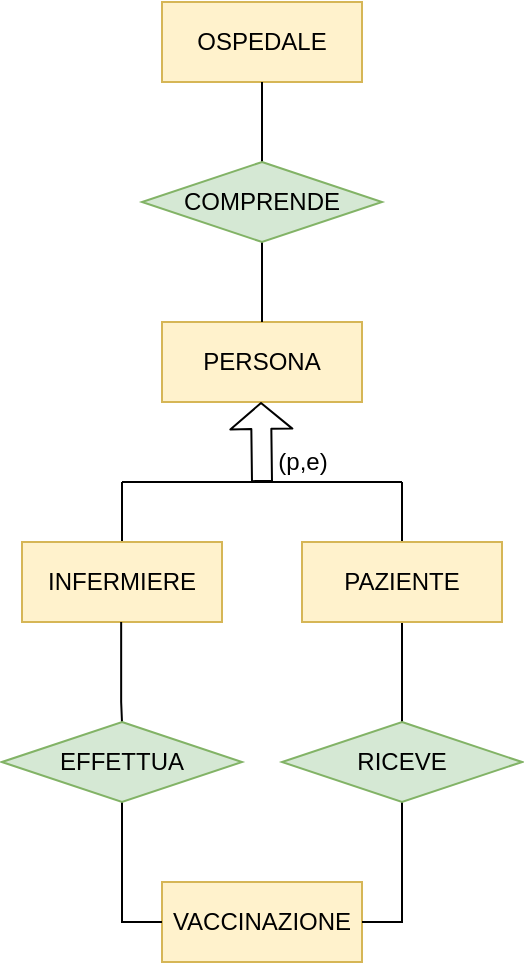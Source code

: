 <mxfile version="14.7.2" type="device"><diagram id="ZGI8nE6sBAJeMFvhKrNi" name="Page-1"><mxGraphModel dx="1038" dy="575" grid="1" gridSize="10" guides="1" tooltips="1" connect="1" arrows="1" fold="1" page="1" pageScale="1" pageWidth="827" pageHeight="1169" math="0" shadow="0"><root><mxCell id="0"/><mxCell id="1" parent="0"/><mxCell id="M9Co-ol94VsVUHSAtovN-1" value="PERSONA" style="whiteSpace=wrap;html=1;align=center;fillColor=#fff2cc;strokeColor=#d6b656;" vertex="1" parent="1"><mxGeometry x="350" y="250" width="100" height="40" as="geometry"/></mxCell><mxCell id="M9Co-ol94VsVUHSAtovN-2" value="&lt;font style=&quot;font-size: 12px&quot;&gt;OSPEDALE&lt;/font&gt;" style="whiteSpace=wrap;html=1;align=center;fontSize=9;fillColor=#fff2cc;strokeColor=#d6b656;" vertex="1" parent="1"><mxGeometry x="350" y="90" width="100" height="40" as="geometry"/></mxCell><mxCell id="M9Co-ol94VsVUHSAtovN-3" value="" style="shape=flexArrow;endArrow=classic;html=1;fontSize=9;endSize=4;" edge="1" parent="1"><mxGeometry width="50" height="50" relative="1" as="geometry"><mxPoint x="400" y="330" as="sourcePoint"/><mxPoint x="399.5" y="290" as="targetPoint"/></mxGeometry></mxCell><mxCell id="M9Co-ol94VsVUHSAtovN-4" value="" style="endArrow=none;html=1;fontSize=9;endSize=4;" edge="1" parent="1"><mxGeometry width="50" height="50" relative="1" as="geometry"><mxPoint x="330" y="330" as="sourcePoint"/><mxPoint x="470" y="330" as="targetPoint"/></mxGeometry></mxCell><mxCell id="M9Co-ol94VsVUHSAtovN-5" value="(p,e)" style="text;html=1;align=center;verticalAlign=middle;resizable=0;points=[];autosize=1;strokeColor=none;fontSize=12;" vertex="1" parent="1"><mxGeometry x="400" y="310" width="40" height="20" as="geometry"/></mxCell><mxCell id="M9Co-ol94VsVUHSAtovN-6" value="" style="endArrow=none;html=1;fontSize=12;endSize=4;" edge="1" parent="1"><mxGeometry width="50" height="50" relative="1" as="geometry"><mxPoint x="330" y="360" as="sourcePoint"/><mxPoint x="330" y="330" as="targetPoint"/><Array as="points"><mxPoint x="330" y="360"/></Array></mxGeometry></mxCell><mxCell id="M9Co-ol94VsVUHSAtovN-7" value="" style="endArrow=none;html=1;fontSize=12;endSize=4;" edge="1" parent="1"><mxGeometry width="50" height="50" relative="1" as="geometry"><mxPoint x="470" y="360" as="sourcePoint"/><mxPoint x="470" y="330" as="targetPoint"/><Array as="points"><mxPoint x="470" y="360"/></Array></mxGeometry></mxCell><mxCell id="M9Co-ol94VsVUHSAtovN-8" value="INFERMIERE" style="whiteSpace=wrap;html=1;align=center;fontSize=12;fillColor=#fff2cc;strokeColor=#d6b656;" vertex="1" parent="1"><mxGeometry x="280" y="360" width="100" height="40" as="geometry"/></mxCell><mxCell id="M9Co-ol94VsVUHSAtovN-9" style="edgeStyle=orthogonalEdgeStyle;rounded=0;orthogonalLoop=1;jettySize=auto;html=1;exitX=0.5;exitY=1;exitDx=0;exitDy=0;entryX=0.5;entryY=0;entryDx=0;entryDy=0;endArrow=none;endFill=0;" edge="1" parent="1" source="M9Co-ol94VsVUHSAtovN-11" target="M9Co-ol94VsVUHSAtovN-21"><mxGeometry relative="1" as="geometry"/></mxCell><mxCell id="M9Co-ol94VsVUHSAtovN-11" value="PAZIENTE" style="whiteSpace=wrap;html=1;align=center;fontSize=12;fillColor=#fff2cc;strokeColor=#d6b656;" vertex="1" parent="1"><mxGeometry x="420" y="360" width="100" height="40" as="geometry"/></mxCell><mxCell id="M9Co-ol94VsVUHSAtovN-12" style="edgeStyle=orthogonalEdgeStyle;rounded=0;orthogonalLoop=1;jettySize=auto;html=1;exitX=0.5;exitY=0;exitDx=0;exitDy=0;entryX=0.5;entryY=1;entryDx=0;entryDy=0;fontSize=9;startArrow=none;startFill=0;endArrow=none;endFill=0;endSize=4;" edge="1" parent="1" source="M9Co-ol94VsVUHSAtovN-14" target="M9Co-ol94VsVUHSAtovN-2"><mxGeometry relative="1" as="geometry"/></mxCell><mxCell id="M9Co-ol94VsVUHSAtovN-13" style="edgeStyle=orthogonalEdgeStyle;rounded=0;orthogonalLoop=1;jettySize=auto;html=1;exitX=0.5;exitY=1;exitDx=0;exitDy=0;entryX=0.5;entryY=0;entryDx=0;entryDy=0;fontSize=9;startArrow=none;startFill=0;endArrow=none;endFill=0;endSize=4;" edge="1" parent="1" source="M9Co-ol94VsVUHSAtovN-14" target="M9Co-ol94VsVUHSAtovN-1"><mxGeometry relative="1" as="geometry"/></mxCell><mxCell id="M9Co-ol94VsVUHSAtovN-14" value="&lt;span style=&quot;font-size: 12px&quot;&gt;COMPRENDE&lt;/span&gt;" style="shape=rhombus;perimeter=rhombusPerimeter;whiteSpace=wrap;html=1;align=center;fontSize=9;fillColor=#d5e8d4;strokeColor=#82b366;" vertex="1" parent="1"><mxGeometry x="340" y="170" width="120" height="40" as="geometry"/></mxCell><mxCell id="M9Co-ol94VsVUHSAtovN-16" value="VACCINAZIONE" style="whiteSpace=wrap;html=1;align=center;fillColor=#fff2cc;strokeColor=#d6b656;" vertex="1" parent="1"><mxGeometry x="350" y="530" width="100" height="40" as="geometry"/></mxCell><mxCell id="M9Co-ol94VsVUHSAtovN-17" value="" style="endArrow=none;html=1;rounded=0;entryX=0.5;entryY=0;entryDx=0;entryDy=0;" edge="1" parent="1" target="M9Co-ol94VsVUHSAtovN-19"><mxGeometry relative="1" as="geometry"><mxPoint x="329.58" y="400" as="sourcePoint"/><mxPoint x="330" y="440" as="targetPoint"/><Array as="points"><mxPoint x="329.58" y="440"/></Array></mxGeometry></mxCell><mxCell id="M9Co-ol94VsVUHSAtovN-18" style="edgeStyle=orthogonalEdgeStyle;rounded=0;orthogonalLoop=1;jettySize=auto;html=1;exitX=0.5;exitY=1;exitDx=0;exitDy=0;entryX=0;entryY=0.5;entryDx=0;entryDy=0;endArrow=none;endFill=0;" edge="1" parent="1" source="M9Co-ol94VsVUHSAtovN-19" target="M9Co-ol94VsVUHSAtovN-16"><mxGeometry relative="1" as="geometry"/></mxCell><mxCell id="M9Co-ol94VsVUHSAtovN-19" value="EFFETTUA" style="shape=rhombus;perimeter=rhombusPerimeter;whiteSpace=wrap;html=1;align=center;fillColor=#d5e8d4;strokeColor=#82b366;" vertex="1" parent="1"><mxGeometry x="270" y="450" width="120" height="40" as="geometry"/></mxCell><mxCell id="M9Co-ol94VsVUHSAtovN-20" style="edgeStyle=orthogonalEdgeStyle;rounded=0;orthogonalLoop=1;jettySize=auto;html=1;exitX=0.5;exitY=1;exitDx=0;exitDy=0;entryX=1;entryY=0.5;entryDx=0;entryDy=0;endArrow=none;endFill=0;" edge="1" parent="1" source="M9Co-ol94VsVUHSAtovN-21" target="M9Co-ol94VsVUHSAtovN-16"><mxGeometry relative="1" as="geometry"/></mxCell><mxCell id="M9Co-ol94VsVUHSAtovN-21" value="RICEVE" style="shape=rhombus;perimeter=rhombusPerimeter;whiteSpace=wrap;html=1;align=center;fillColor=#d5e8d4;strokeColor=#82b366;" vertex="1" parent="1"><mxGeometry x="410" y="450" width="120" height="40" as="geometry"/></mxCell></root></mxGraphModel></diagram></mxfile>